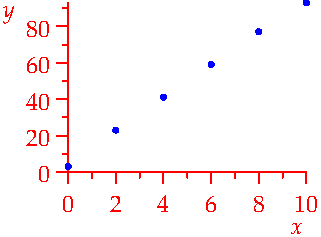 settings.tex="pdflatex";

texpreamble("\usepackage{amsmath}
\usepackage{amsthm,amssymb}
\usepackage{mathpazo}
\usepackage[svgnames]{xcolor}
\usepackage{textcomp}
");
import graph;


size(160,120,IgnoreAspect);


dot((0,3),blue);
dot((2,23),blue);
dot((4,41),blue);
dot((6,59),blue);
dot((8,77),blue);
dot((10,93),blue);

xaxis("$x$",0,10,red,RightTicks);
yaxis("$y$",0,93,red,LeftTicks(Step=20,step=10));


